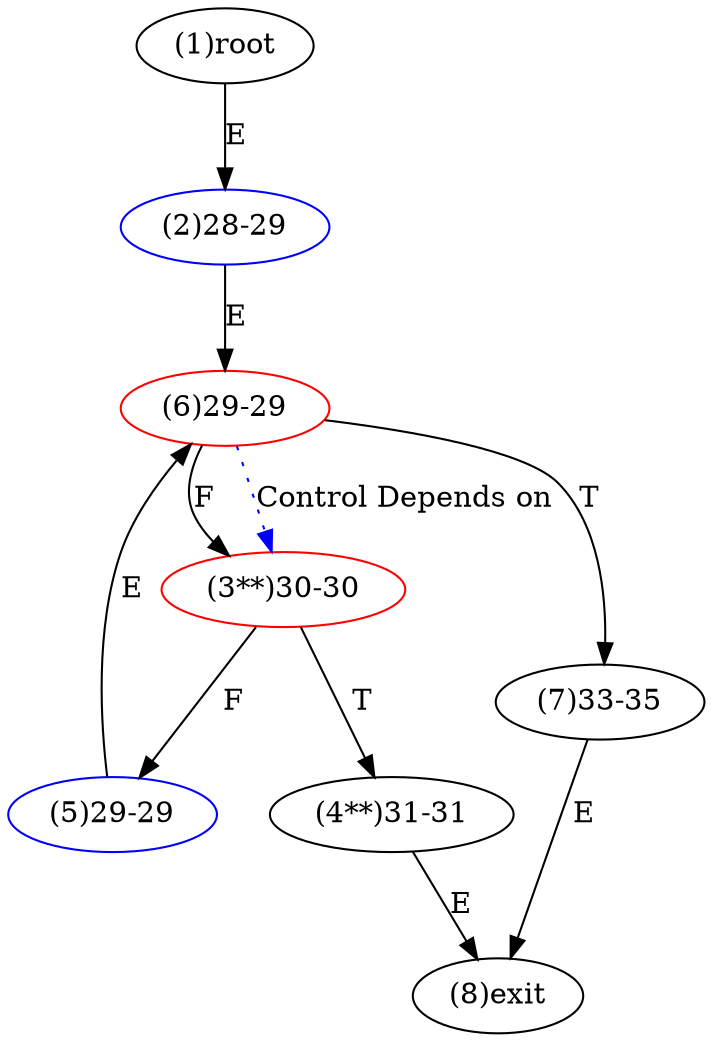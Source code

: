 digraph "" { 
1[ label="(1)root"];
2[ label="(2)28-29",color=blue];
3[ label="(3**)30-30",color=red];
4[ label="(4**)31-31"];
5[ label="(5)29-29",color=blue];
6[ label="(6)29-29",color=red];
7[ label="(7)33-35"];
8[ label="(8)exit"];
1->2[ label="E"];
2->6[ label="E"];
3->5[ label="F"];
3->4[ label="T"];
4->8[ label="E"];
5->6[ label="E"];
6->3[ label="F"];
6->7[ label="T"];
7->8[ label="E"];
6->3[ color="blue" label="Control Depends on" style = dotted ];
}